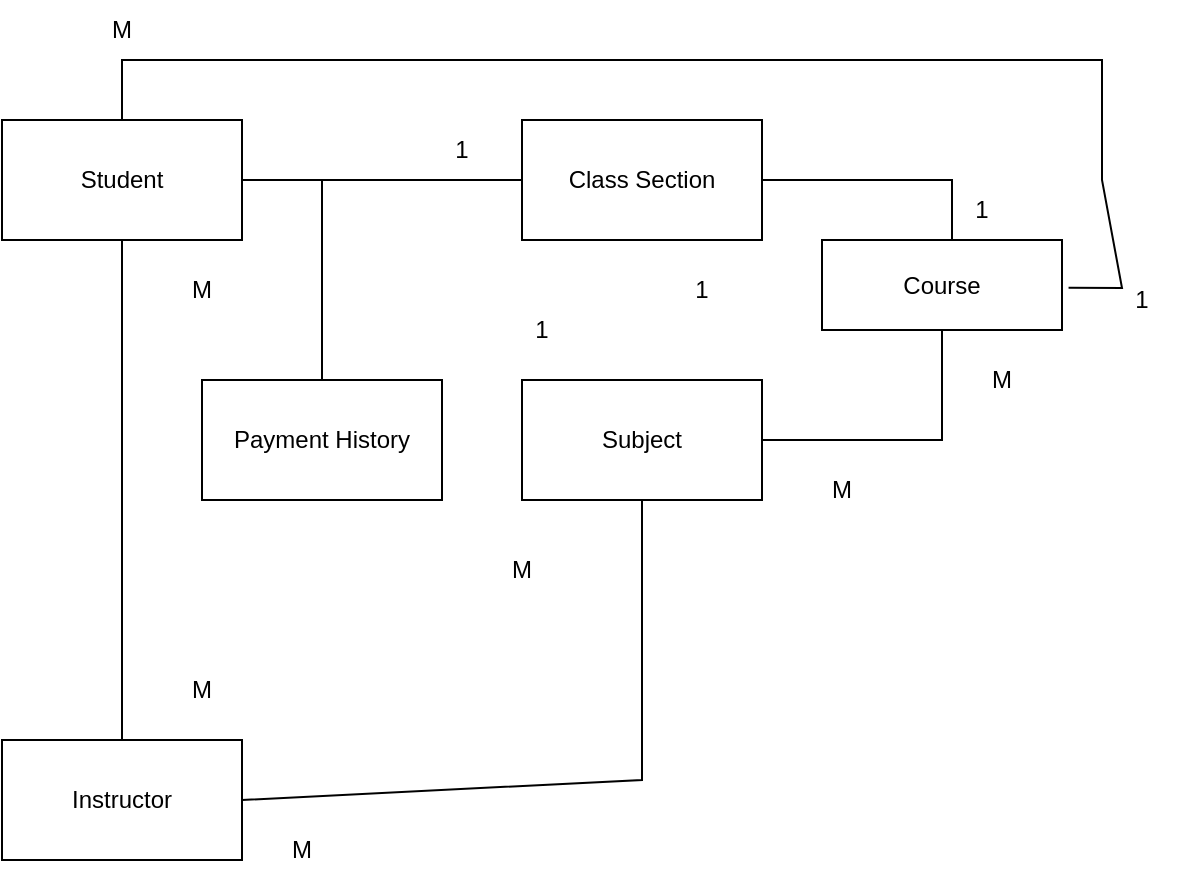 <mxfile version="28.1.0">
  <diagram name="Page-1" id="YFNmeEJZzQ9POP_lM_kx">
    <mxGraphModel dx="969" dy="560" grid="1" gridSize="10" guides="1" tooltips="1" connect="1" arrows="1" fold="1" page="1" pageScale="1" pageWidth="850" pageHeight="1100" math="0" shadow="0">
      <root>
        <mxCell id="0" />
        <mxCell id="1" parent="0" />
        <mxCell id="3PDraumEIzKLw5jqJAJL-1" value="Student" style="rounded=0;whiteSpace=wrap;html=1;" vertex="1" parent="1">
          <mxGeometry x="60" y="150" width="120" height="60" as="geometry" />
        </mxCell>
        <mxCell id="3PDraumEIzKLw5jqJAJL-2" value="Instructor" style="rounded=0;whiteSpace=wrap;html=1;" vertex="1" parent="1">
          <mxGeometry x="60" y="460" width="120" height="60" as="geometry" />
        </mxCell>
        <mxCell id="3PDraumEIzKLw5jqJAJL-3" value="Class Section" style="rounded=0;whiteSpace=wrap;html=1;" vertex="1" parent="1">
          <mxGeometry x="320" y="150" width="120" height="60" as="geometry" />
        </mxCell>
        <mxCell id="3PDraumEIzKLw5jqJAJL-4" value="Course" style="rounded=0;whiteSpace=wrap;html=1;" vertex="1" parent="1">
          <mxGeometry x="470" y="210" width="120" height="45" as="geometry" />
        </mxCell>
        <mxCell id="3PDraumEIzKLw5jqJAJL-5" value="Subject" style="rounded=0;whiteSpace=wrap;html=1;" vertex="1" parent="1">
          <mxGeometry x="320" y="280" width="120" height="60" as="geometry" />
        </mxCell>
        <mxCell id="3PDraumEIzKLw5jqJAJL-6" value="Payment History" style="rounded=0;whiteSpace=wrap;html=1;" vertex="1" parent="1">
          <mxGeometry x="160" y="280" width="120" height="60" as="geometry" />
        </mxCell>
        <mxCell id="3PDraumEIzKLw5jqJAJL-28" value="M" style="text;html=1;align=center;verticalAlign=middle;whiteSpace=wrap;rounded=0;" vertex="1" parent="1">
          <mxGeometry x="130" y="220" width="60" height="30" as="geometry" />
        </mxCell>
        <mxCell id="3PDraumEIzKLw5jqJAJL-29" value="M" style="text;html=1;align=center;verticalAlign=middle;whiteSpace=wrap;rounded=0;" vertex="1" parent="1">
          <mxGeometry x="130" y="420" width="60" height="30" as="geometry" />
        </mxCell>
        <mxCell id="3PDraumEIzKLw5jqJAJL-30" value="1" style="text;html=1;align=center;verticalAlign=middle;whiteSpace=wrap;rounded=0;" vertex="1" parent="1">
          <mxGeometry x="300" y="240" width="60" height="30" as="geometry" />
        </mxCell>
        <mxCell id="3PDraumEIzKLw5jqJAJL-32" value="M" style="text;html=1;align=center;verticalAlign=middle;whiteSpace=wrap;rounded=0;" vertex="1" parent="1">
          <mxGeometry x="530" y="265" width="60" height="30" as="geometry" />
        </mxCell>
        <mxCell id="3PDraumEIzKLw5jqJAJL-33" value="M" style="text;html=1;align=center;verticalAlign=middle;whiteSpace=wrap;rounded=0;" vertex="1" parent="1">
          <mxGeometry x="180" y="500" width="60" height="30" as="geometry" />
        </mxCell>
        <mxCell id="3PDraumEIzKLw5jqJAJL-35" value="M" style="text;html=1;align=center;verticalAlign=middle;whiteSpace=wrap;rounded=0;" vertex="1" parent="1">
          <mxGeometry x="290" y="360" width="60" height="30" as="geometry" />
        </mxCell>
        <mxCell id="3PDraumEIzKLw5jqJAJL-36" value="M" style="text;html=1;align=center;verticalAlign=middle;whiteSpace=wrap;rounded=0;" vertex="1" parent="1">
          <mxGeometry x="450" y="320" width="60" height="30" as="geometry" />
        </mxCell>
        <mxCell id="3PDraumEIzKLw5jqJAJL-38" value="1" style="text;html=1;align=center;verticalAlign=middle;whiteSpace=wrap;rounded=0;" vertex="1" parent="1">
          <mxGeometry x="520" y="180" width="60" height="30" as="geometry" />
        </mxCell>
        <mxCell id="3PDraumEIzKLw5jqJAJL-31" value="1" style="text;html=1;align=center;verticalAlign=middle;whiteSpace=wrap;rounded=0;" vertex="1" parent="1">
          <mxGeometry x="380" y="220" width="60" height="30" as="geometry" />
        </mxCell>
        <mxCell id="3PDraumEIzKLw5jqJAJL-43" value="1" style="text;html=1;align=center;verticalAlign=middle;whiteSpace=wrap;rounded=0;" vertex="1" parent="1">
          <mxGeometry x="260" y="150" width="60" height="30" as="geometry" />
        </mxCell>
        <mxCell id="3PDraumEIzKLw5jqJAJL-45" value="M" style="text;html=1;align=center;verticalAlign=middle;whiteSpace=wrap;rounded=0;" vertex="1" parent="1">
          <mxGeometry x="90" y="90" width="60" height="30" as="geometry" />
        </mxCell>
        <mxCell id="3PDraumEIzKLw5jqJAJL-46" value="1" style="text;html=1;align=center;verticalAlign=middle;whiteSpace=wrap;rounded=0;" vertex="1" parent="1">
          <mxGeometry x="600" y="225" width="60" height="30" as="geometry" />
        </mxCell>
        <mxCell id="3PDraumEIzKLw5jqJAJL-47" value="" style="endArrow=none;html=1;rounded=0;entryX=0.5;entryY=1;entryDx=0;entryDy=0;exitX=0.5;exitY=0;exitDx=0;exitDy=0;" edge="1" parent="1" source="3PDraumEIzKLw5jqJAJL-2" target="3PDraumEIzKLw5jqJAJL-1">
          <mxGeometry width="50" height="50" relative="1" as="geometry">
            <mxPoint x="360" y="300" as="sourcePoint" />
            <mxPoint x="410" y="250" as="targetPoint" />
          </mxGeometry>
        </mxCell>
        <mxCell id="3PDraumEIzKLw5jqJAJL-48" value="" style="endArrow=none;html=1;rounded=0;entryX=0.5;entryY=1;entryDx=0;entryDy=0;exitX=1;exitY=0.5;exitDx=0;exitDy=0;" edge="1" parent="1" source="3PDraumEIzKLw5jqJAJL-5" target="3PDraumEIzKLw5jqJAJL-4">
          <mxGeometry width="50" height="50" relative="1" as="geometry">
            <mxPoint x="450" y="520" as="sourcePoint" />
            <mxPoint x="570" y="500" as="targetPoint" />
            <Array as="points">
              <mxPoint x="530" y="310" />
            </Array>
          </mxGeometry>
        </mxCell>
        <mxCell id="3PDraumEIzKLw5jqJAJL-49" value="" style="endArrow=none;html=1;rounded=0;entryX=-0.112;entryY=0.295;entryDx=0;entryDy=0;exitX=0.5;exitY=0;exitDx=0;exitDy=0;entryPerimeter=0;" edge="1" parent="1" source="3PDraumEIzKLw5jqJAJL-1" target="3PDraumEIzKLw5jqJAJL-46">
          <mxGeometry width="50" height="50" relative="1" as="geometry">
            <mxPoint x="670" y="680" as="sourcePoint" />
            <mxPoint x="670" y="430" as="targetPoint" />
            <Array as="points">
              <mxPoint x="120" y="120" />
              <mxPoint x="610" y="120" />
              <mxPoint x="610" y="180" />
              <mxPoint x="620" y="234" />
            </Array>
          </mxGeometry>
        </mxCell>
        <mxCell id="3PDraumEIzKLw5jqJAJL-50" value="" style="endArrow=none;html=1;rounded=0;entryX=1;entryY=0.5;entryDx=0;entryDy=0;" edge="1" parent="1" target="3PDraumEIzKLw5jqJAJL-1">
          <mxGeometry width="50" height="50" relative="1" as="geometry">
            <mxPoint x="220" y="280" as="sourcePoint" />
            <mxPoint x="390" y="450" as="targetPoint" />
            <Array as="points">
              <mxPoint x="220" y="180" />
            </Array>
          </mxGeometry>
        </mxCell>
        <mxCell id="3PDraumEIzKLw5jqJAJL-51" value="" style="endArrow=none;html=1;rounded=0;entryX=1;entryY=0.5;entryDx=0;entryDy=0;exitX=0.5;exitY=1;exitDx=0;exitDy=0;" edge="1" parent="1" source="3PDraumEIzKLw5jqJAJL-5" target="3PDraumEIzKLw5jqJAJL-2">
          <mxGeometry width="50" height="50" relative="1" as="geometry">
            <mxPoint x="209.5" y="860" as="sourcePoint" />
            <mxPoint x="209.5" y="610" as="targetPoint" />
            <Array as="points">
              <mxPoint x="380" y="480" />
            </Array>
          </mxGeometry>
        </mxCell>
        <mxCell id="3PDraumEIzKLw5jqJAJL-52" value="" style="endArrow=none;html=1;rounded=0;entryX=0.25;entryY=1;entryDx=0;entryDy=0;exitX=1;exitY=0.5;exitDx=0;exitDy=0;" edge="1" parent="1" source="3PDraumEIzKLw5jqJAJL-3" target="3PDraumEIzKLw5jqJAJL-38">
          <mxGeometry width="50" height="50" relative="1" as="geometry">
            <mxPoint x="559.5" y="670" as="sourcePoint" />
            <mxPoint x="559.5" y="420" as="targetPoint" />
            <Array as="points">
              <mxPoint x="535" y="180" />
            </Array>
          </mxGeometry>
        </mxCell>
        <mxCell id="3PDraumEIzKLw5jqJAJL-53" value="" style="endArrow=none;html=1;rounded=0;entryX=1;entryY=1;entryDx=0;entryDy=0;" edge="1" parent="1" target="3PDraumEIzKLw5jqJAJL-43">
          <mxGeometry width="50" height="50" relative="1" as="geometry">
            <mxPoint x="180" y="180" as="sourcePoint" />
            <mxPoint x="520" y="470" as="targetPoint" />
          </mxGeometry>
        </mxCell>
      </root>
    </mxGraphModel>
  </diagram>
</mxfile>
